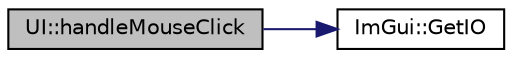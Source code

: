 digraph "UI::handleMouseClick"
{
 // INTERACTIVE_SVG=YES
  edge [fontname="Helvetica",fontsize="10",labelfontname="Helvetica",labelfontsize="10"];
  node [fontname="Helvetica",fontsize="10",shape=record];
  rankdir="LR";
  Node1 [label="UI::handleMouseClick",height=0.2,width=0.4,color="black", fillcolor="grey75", style="filled" fontcolor="black"];
  Node1 -> Node2 [color="midnightblue",fontsize="10",style="solid",fontname="Helvetica"];
  Node2 [label="ImGui::GetIO",height=0.2,width=0.4,color="black", fillcolor="white", style="filled",URL="$namespace_im_gui.html#a3179e560812f878f3961ce803a5d9302"];
}
